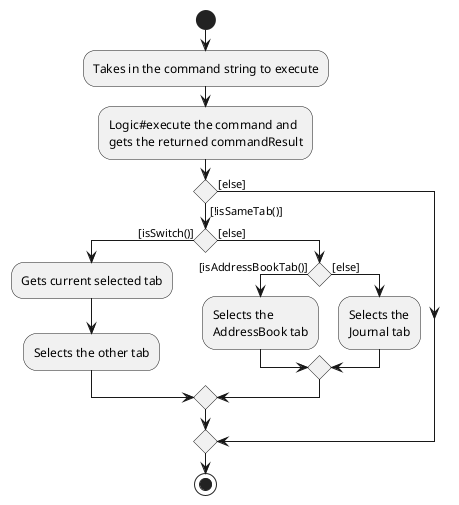 @startuml
start
:Takes in the command string to execute;
:Logic#execute the command and
gets the returned commandResult;

'Since the beta syntax does not support placing the condition outside the
'diamond we place it as the true branch instead.

if () then ([!isSameTab()])
    if () then ([isSwitch()])
        :Gets current selected tab;
        :Selects the other tab;
    else ([else])
        if () then ([isAddressBookTab()])
            :Selects the
            AddressBook tab;
        else ([else])
            :Selects the
            Journal tab;
        endif
    endif
else ([else])
endif
stop
@enduml
